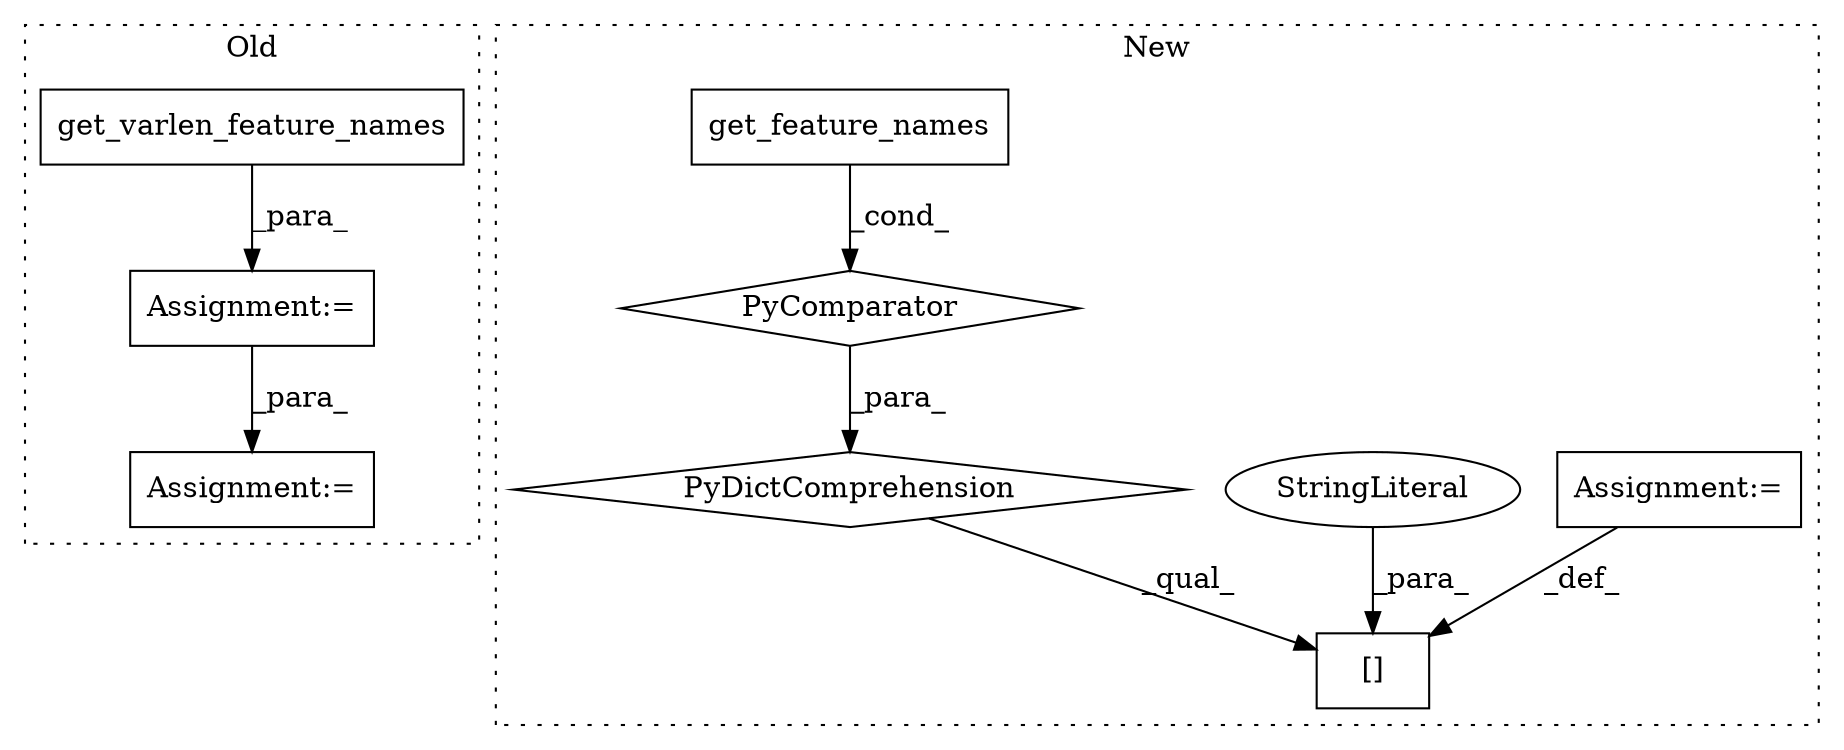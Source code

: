 digraph G {
subgraph cluster0 {
1 [label="get_varlen_feature_names" a="32" s="2429,2469" l="25,1" shape="box"];
5 [label="Assignment:=" a="7" s="2428" l="1" shape="box"];
7 [label="Assignment:=" a="7" s="2746" l="2" shape="box"];
label = "Old";
style="dotted";
}
subgraph cluster1 {
2 [label="[]" a="2" s="2387,2402" l="2,1" shape="box"];
3 [label="PyComparator" a="113" s="2326" l="53" shape="diamond"];
4 [label="Assignment:=" a="7" s="2403" l="1" shape="box"];
6 [label="StringLiteral" a="45" s="2389" l="13" shape="ellipse"];
8 [label="PyDictComprehension" a="110" s="2241" l="146" shape="diamond"];
9 [label="get_feature_names" a="32" s="2336,2369" l="18,1" shape="box"];
label = "New";
style="dotted";
}
1 -> 5 [label="_para_"];
3 -> 8 [label="_para_"];
4 -> 2 [label="_def_"];
5 -> 7 [label="_para_"];
6 -> 2 [label="_para_"];
8 -> 2 [label="_qual_"];
9 -> 3 [label="_cond_"];
}